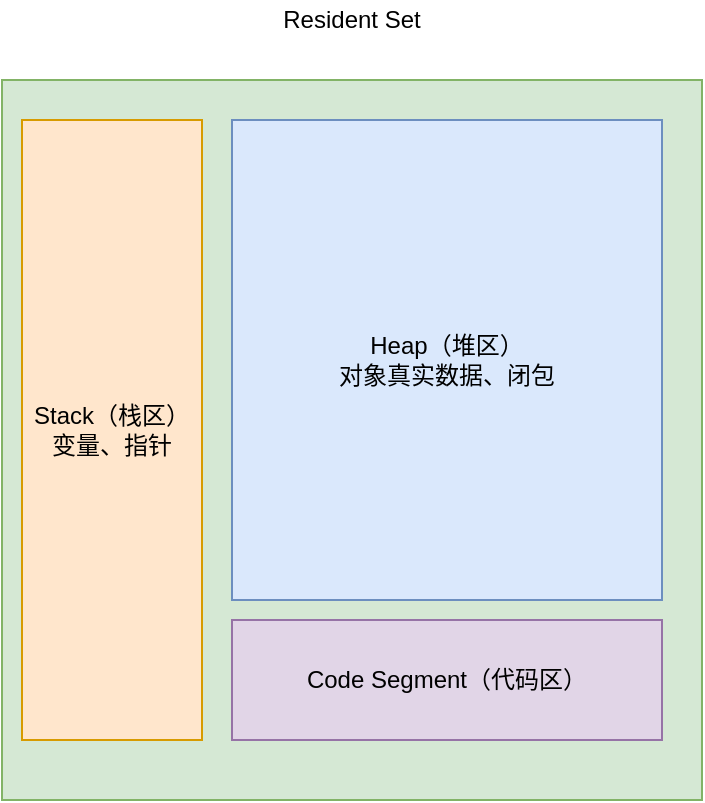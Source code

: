 <mxfile version="12.4.2" type="device" pages="1"><diagram id="PAr518Jw-G691nGD56J4" name="Page-1"><mxGraphModel dx="946" dy="585" grid="1" gridSize="10" guides="1" tooltips="1" connect="1" arrows="1" fold="1" page="1" pageScale="1" pageWidth="827" pageHeight="1169" math="0" shadow="0"><root><mxCell id="0"/><mxCell id="1" parent="0"/><mxCell id="9-Vu9qY7rRpDEK8IFqe2-1" value="" style="rounded=0;whiteSpace=wrap;html=1;fillColor=#d5e8d4;strokeColor=#82b366;" parent="1" vertex="1"><mxGeometry x="140" y="150" width="350" height="360" as="geometry"/></mxCell><mxCell id="9-Vu9qY7rRpDEK8IFqe2-2" value="Resident Set" style="text;html=1;strokeColor=none;fillColor=none;align=center;verticalAlign=middle;whiteSpace=wrap;rounded=0;" parent="1" vertex="1"><mxGeometry x="260" y="110" width="110" height="20" as="geometry"/></mxCell><mxCell id="9-Vu9qY7rRpDEK8IFqe2-3" value="Stack（栈区）&lt;br&gt;变量、指针" style="rounded=0;whiteSpace=wrap;html=1;fillColor=#ffe6cc;strokeColor=#d79b00;" parent="1" vertex="1"><mxGeometry x="150" y="170" width="90" height="310" as="geometry"/></mxCell><mxCell id="9-Vu9qY7rRpDEK8IFqe2-4" value="Heap（堆区）&lt;br&gt;对象真实数据、闭包" style="rounded=0;whiteSpace=wrap;html=1;fillColor=#dae8fc;strokeColor=#6c8ebf;" parent="1" vertex="1"><mxGeometry x="255" y="170" width="215" height="240" as="geometry"/></mxCell><mxCell id="9-Vu9qY7rRpDEK8IFqe2-7" value="Code Segment（代码区）" style="rounded=0;whiteSpace=wrap;html=1;fillColor=#e1d5e7;strokeColor=#9673a6;" parent="1" vertex="1"><mxGeometry x="255" y="420" width="215" height="60" as="geometry"/></mxCell></root></mxGraphModel></diagram></mxfile>